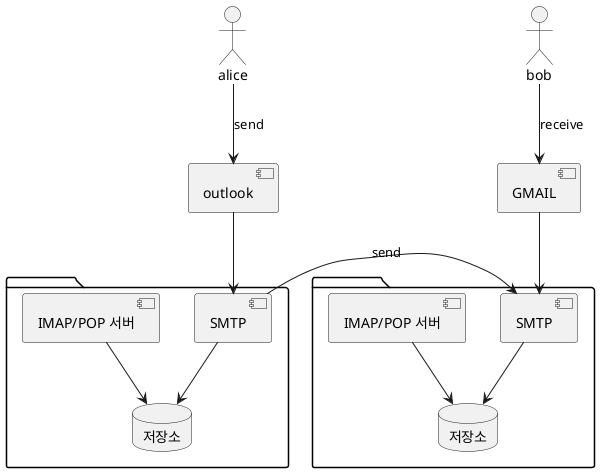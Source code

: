 @startuml
actor alice
actor bob

alice --> [outlook] : send

package {
[SMTP] as smtp1
[IMAP/POP 서버] as imap1
database 저장소 as storage1
smtp1 -d-> storage1
imap1 -d-> storage1
[outlook] -d-> smtp1
}

bob --> [GMAIL] : receive

package {
[IMAP/POP 서버] as imap2
[SMTP] as smtp2
database 저장소 as storage2
smtp2 -d-> storage2
imap2 -d-> storage2
[GMAIL] -d-> smtp2
}

smtp1 -right-> smtp2 : send
@enduml